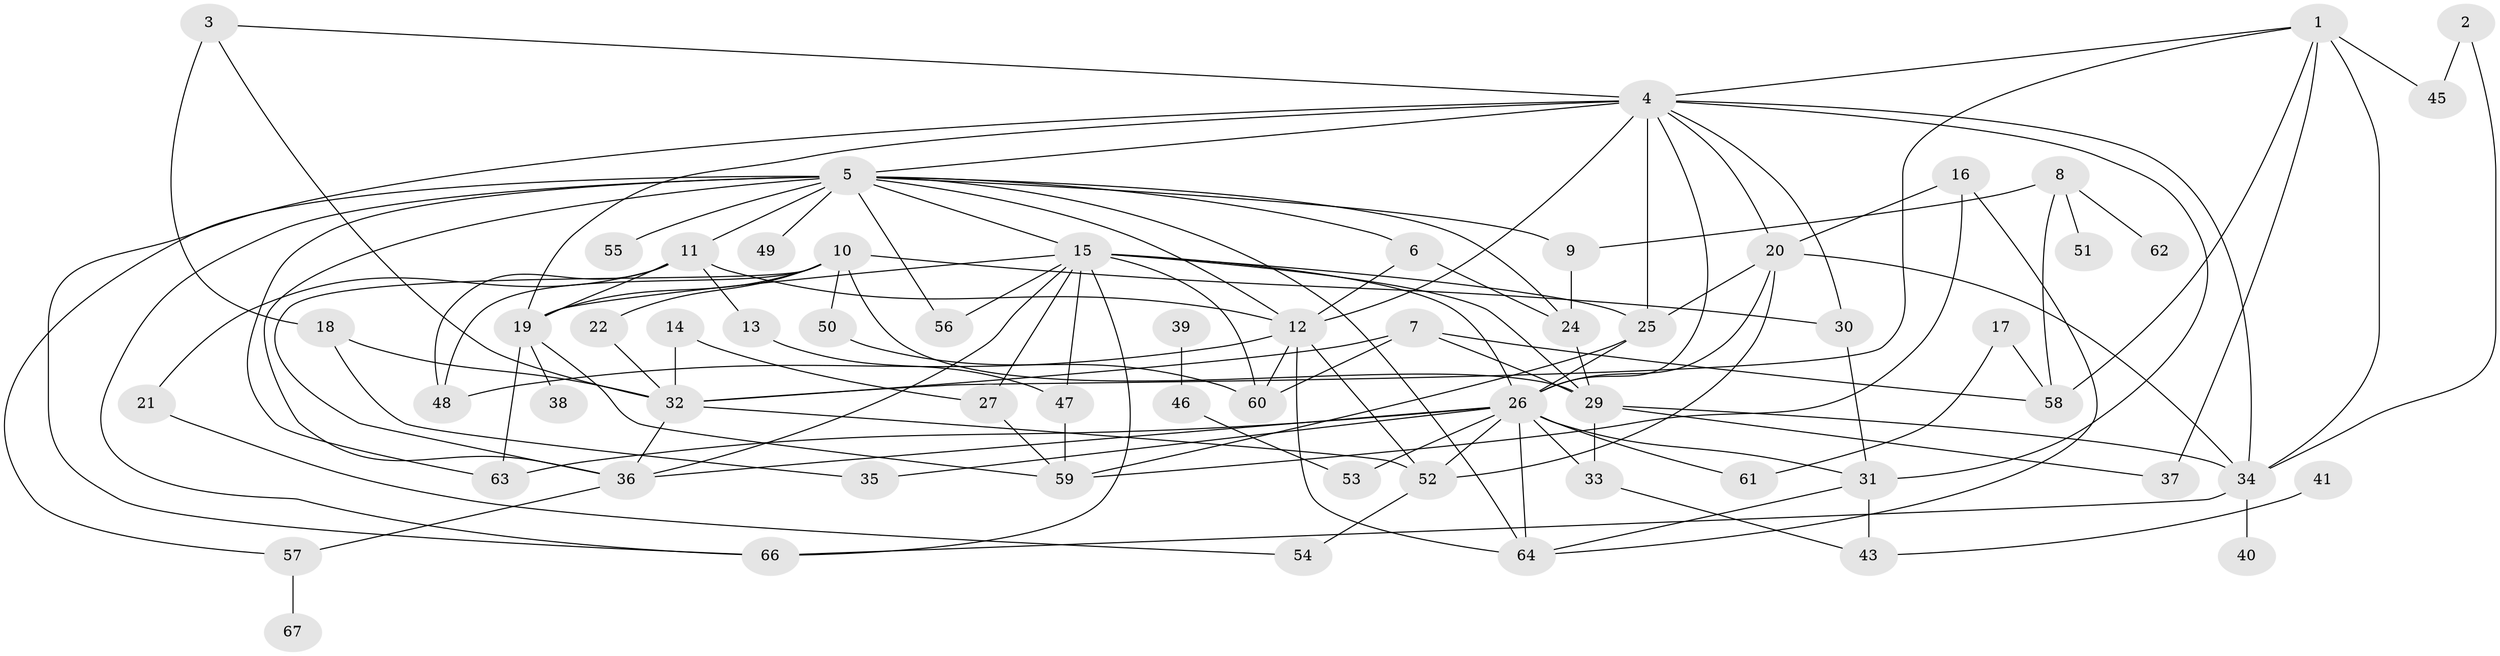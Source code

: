 // original degree distribution, {6: 0.06306306306306306, 2: 0.1981981981981982, 5: 0.0990990990990991, 3: 0.2702702702702703, 4: 0.14414414414414414, 8: 0.018018018018018018, 1: 0.13513513513513514, 0: 0.05405405405405406, 7: 0.018018018018018018}
// Generated by graph-tools (version 1.1) at 2025/48/03/04/25 22:48:16]
// undirected, 62 vertices, 123 edges
graph export_dot {
  node [color=gray90,style=filled];
  1;
  2;
  3;
  4;
  5;
  6;
  7;
  8;
  9;
  10;
  11;
  12;
  13;
  14;
  15;
  16;
  17;
  18;
  19;
  20;
  21;
  22;
  24;
  25;
  26;
  27;
  29;
  30;
  31;
  32;
  33;
  34;
  35;
  36;
  37;
  38;
  39;
  40;
  41;
  43;
  45;
  46;
  47;
  48;
  49;
  50;
  51;
  52;
  53;
  54;
  55;
  56;
  57;
  58;
  59;
  60;
  61;
  62;
  63;
  64;
  66;
  67;
  1 -- 4 [weight=1.0];
  1 -- 32 [weight=1.0];
  1 -- 34 [weight=1.0];
  1 -- 37 [weight=1.0];
  1 -- 45 [weight=1.0];
  1 -- 58 [weight=1.0];
  2 -- 34 [weight=1.0];
  2 -- 45 [weight=1.0];
  3 -- 4 [weight=1.0];
  3 -- 18 [weight=1.0];
  3 -- 32 [weight=1.0];
  4 -- 5 [weight=1.0];
  4 -- 12 [weight=2.0];
  4 -- 19 [weight=1.0];
  4 -- 20 [weight=1.0];
  4 -- 25 [weight=2.0];
  4 -- 26 [weight=1.0];
  4 -- 30 [weight=1.0];
  4 -- 31 [weight=1.0];
  4 -- 34 [weight=1.0];
  4 -- 66 [weight=1.0];
  5 -- 6 [weight=1.0];
  5 -- 9 [weight=1.0];
  5 -- 11 [weight=1.0];
  5 -- 12 [weight=1.0];
  5 -- 15 [weight=1.0];
  5 -- 24 [weight=1.0];
  5 -- 36 [weight=1.0];
  5 -- 49 [weight=2.0];
  5 -- 55 [weight=1.0];
  5 -- 56 [weight=1.0];
  5 -- 57 [weight=1.0];
  5 -- 63 [weight=1.0];
  5 -- 64 [weight=1.0];
  5 -- 66 [weight=1.0];
  6 -- 12 [weight=1.0];
  6 -- 24 [weight=1.0];
  7 -- 29 [weight=1.0];
  7 -- 32 [weight=1.0];
  7 -- 58 [weight=1.0];
  7 -- 60 [weight=1.0];
  8 -- 9 [weight=1.0];
  8 -- 51 [weight=1.0];
  8 -- 58 [weight=1.0];
  8 -- 62 [weight=1.0];
  9 -- 24 [weight=1.0];
  10 -- 19 [weight=1.0];
  10 -- 22 [weight=1.0];
  10 -- 29 [weight=1.0];
  10 -- 30 [weight=1.0];
  10 -- 36 [weight=1.0];
  10 -- 48 [weight=1.0];
  10 -- 50 [weight=1.0];
  11 -- 12 [weight=1.0];
  11 -- 13 [weight=1.0];
  11 -- 19 [weight=1.0];
  11 -- 21 [weight=1.0];
  11 -- 48 [weight=1.0];
  12 -- 48 [weight=1.0];
  12 -- 52 [weight=1.0];
  12 -- 60 [weight=1.0];
  12 -- 64 [weight=1.0];
  13 -- 47 [weight=1.0];
  14 -- 27 [weight=1.0];
  14 -- 32 [weight=1.0];
  15 -- 19 [weight=1.0];
  15 -- 25 [weight=1.0];
  15 -- 26 [weight=1.0];
  15 -- 27 [weight=1.0];
  15 -- 29 [weight=1.0];
  15 -- 36 [weight=1.0];
  15 -- 47 [weight=1.0];
  15 -- 56 [weight=1.0];
  15 -- 60 [weight=1.0];
  15 -- 66 [weight=1.0];
  16 -- 20 [weight=1.0];
  16 -- 59 [weight=1.0];
  16 -- 64 [weight=1.0];
  17 -- 58 [weight=1.0];
  17 -- 61 [weight=1.0];
  18 -- 32 [weight=1.0];
  18 -- 35 [weight=1.0];
  19 -- 38 [weight=1.0];
  19 -- 59 [weight=1.0];
  19 -- 63 [weight=1.0];
  20 -- 25 [weight=1.0];
  20 -- 26 [weight=1.0];
  20 -- 34 [weight=1.0];
  20 -- 52 [weight=1.0];
  21 -- 54 [weight=1.0];
  22 -- 32 [weight=1.0];
  24 -- 29 [weight=1.0];
  25 -- 26 [weight=1.0];
  25 -- 59 [weight=1.0];
  26 -- 31 [weight=1.0];
  26 -- 33 [weight=1.0];
  26 -- 35 [weight=1.0];
  26 -- 36 [weight=1.0];
  26 -- 52 [weight=1.0];
  26 -- 53 [weight=1.0];
  26 -- 61 [weight=1.0];
  26 -- 63 [weight=1.0];
  26 -- 64 [weight=1.0];
  27 -- 59 [weight=1.0];
  29 -- 33 [weight=1.0];
  29 -- 34 [weight=1.0];
  29 -- 37 [weight=2.0];
  30 -- 31 [weight=1.0];
  31 -- 43 [weight=1.0];
  31 -- 64 [weight=1.0];
  32 -- 36 [weight=1.0];
  32 -- 52 [weight=1.0];
  33 -- 43 [weight=1.0];
  34 -- 40 [weight=1.0];
  34 -- 66 [weight=1.0];
  36 -- 57 [weight=1.0];
  39 -- 46 [weight=1.0];
  41 -- 43 [weight=1.0];
  46 -- 53 [weight=1.0];
  47 -- 59 [weight=1.0];
  50 -- 60 [weight=1.0];
  52 -- 54 [weight=1.0];
  57 -- 67 [weight=1.0];
}

